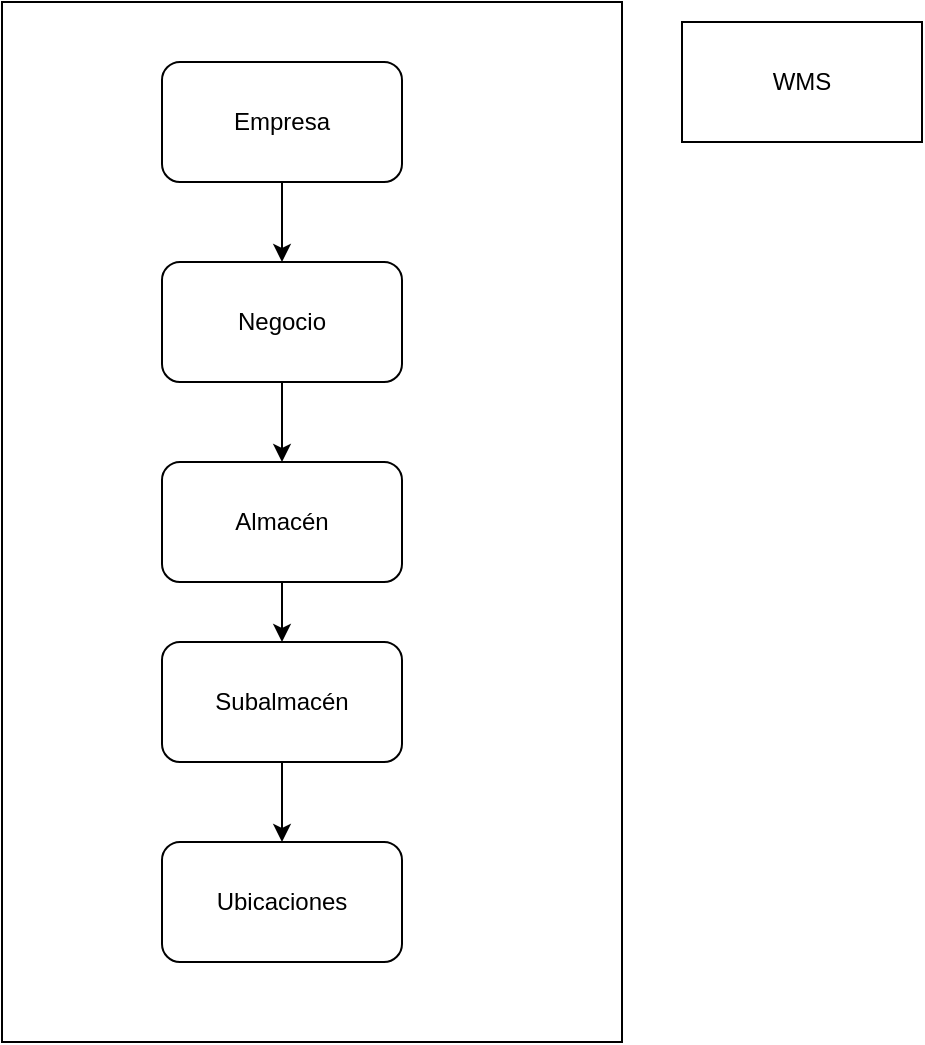 <mxfile version="28.2.5">
  <diagram name="Página-1" id="0DDq4Op6VfTNFtq13c_w">
    <mxGraphModel dx="1280" dy="528" grid="1" gridSize="10" guides="1" tooltips="1" connect="1" arrows="1" fold="1" page="1" pageScale="1" pageWidth="827" pageHeight="1169" math="0" shadow="0">
      <root>
        <mxCell id="0" />
        <mxCell id="1" parent="0" />
        <mxCell id="nMXzzmbeyMNV9SAZg80v-11" value="" style="rounded=0;whiteSpace=wrap;html=1;" vertex="1" parent="1">
          <mxGeometry x="180" y="70" width="310" height="520" as="geometry" />
        </mxCell>
        <mxCell id="nMXzzmbeyMNV9SAZg80v-4" value="" style="edgeStyle=orthogonalEdgeStyle;rounded=0;orthogonalLoop=1;jettySize=auto;html=1;" edge="1" parent="1" source="nMXzzmbeyMNV9SAZg80v-1" target="nMXzzmbeyMNV9SAZg80v-2">
          <mxGeometry relative="1" as="geometry" />
        </mxCell>
        <mxCell id="nMXzzmbeyMNV9SAZg80v-1" value="Empresa" style="rounded=1;whiteSpace=wrap;html=1;" vertex="1" parent="1">
          <mxGeometry x="260" y="100" width="120" height="60" as="geometry" />
        </mxCell>
        <mxCell id="nMXzzmbeyMNV9SAZg80v-5" value="" style="edgeStyle=orthogonalEdgeStyle;rounded=0;orthogonalLoop=1;jettySize=auto;html=1;" edge="1" parent="1" source="nMXzzmbeyMNV9SAZg80v-2" target="nMXzzmbeyMNV9SAZg80v-3">
          <mxGeometry relative="1" as="geometry" />
        </mxCell>
        <mxCell id="nMXzzmbeyMNV9SAZg80v-2" value="Negocio" style="rounded=1;whiteSpace=wrap;html=1;" vertex="1" parent="1">
          <mxGeometry x="260" y="200" width="120" height="60" as="geometry" />
        </mxCell>
        <mxCell id="nMXzzmbeyMNV9SAZg80v-7" value="" style="edgeStyle=orthogonalEdgeStyle;rounded=0;orthogonalLoop=1;jettySize=auto;html=1;" edge="1" parent="1" source="nMXzzmbeyMNV9SAZg80v-3" target="nMXzzmbeyMNV9SAZg80v-6">
          <mxGeometry relative="1" as="geometry" />
        </mxCell>
        <mxCell id="nMXzzmbeyMNV9SAZg80v-3" value="Almacén" style="rounded=1;whiteSpace=wrap;html=1;" vertex="1" parent="1">
          <mxGeometry x="260" y="300" width="120" height="60" as="geometry" />
        </mxCell>
        <mxCell id="nMXzzmbeyMNV9SAZg80v-10" value="" style="edgeStyle=orthogonalEdgeStyle;rounded=0;orthogonalLoop=1;jettySize=auto;html=1;" edge="1" parent="1" source="nMXzzmbeyMNV9SAZg80v-6" target="nMXzzmbeyMNV9SAZg80v-9">
          <mxGeometry relative="1" as="geometry" />
        </mxCell>
        <mxCell id="nMXzzmbeyMNV9SAZg80v-6" value="Subalmacén" style="rounded=1;whiteSpace=wrap;html=1;" vertex="1" parent="1">
          <mxGeometry x="260" y="390" width="120" height="60" as="geometry" />
        </mxCell>
        <mxCell id="nMXzzmbeyMNV9SAZg80v-9" value="Ubicaciones" style="rounded=1;whiteSpace=wrap;html=1;" vertex="1" parent="1">
          <mxGeometry x="260" y="490" width="120" height="60" as="geometry" />
        </mxCell>
        <mxCell id="nMXzzmbeyMNV9SAZg80v-12" value="WMS" style="rounded=0;whiteSpace=wrap;html=1;" vertex="1" parent="1">
          <mxGeometry x="520" y="80" width="120" height="60" as="geometry" />
        </mxCell>
      </root>
    </mxGraphModel>
  </diagram>
</mxfile>
